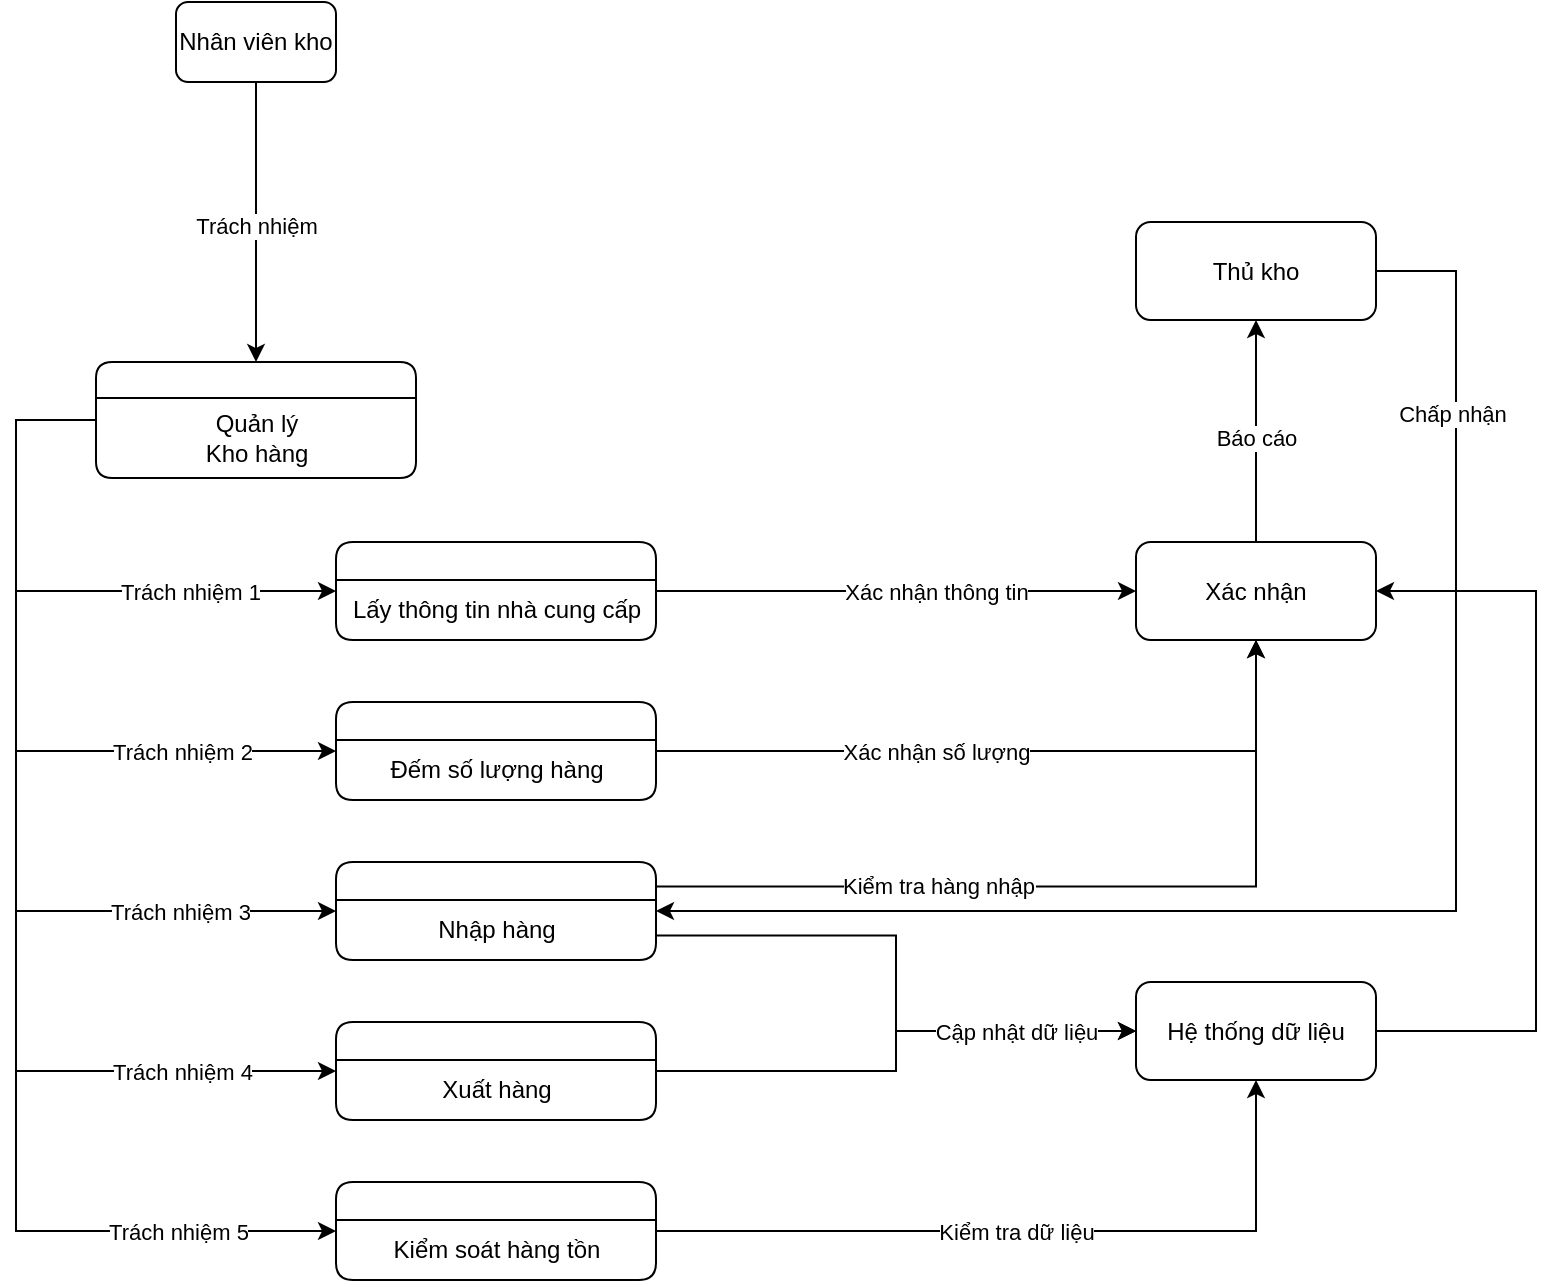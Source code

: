 <mxfile version="20.5.2" type="github"><diagram id="8IbSospsyq2V__UgKZP8" name="Page-1"><mxGraphModel dx="1422" dy="734" grid="1" gridSize="10" guides="1" tooltips="1" connect="1" arrows="1" fold="1" page="1" pageScale="1" pageWidth="850" pageHeight="1100" math="0" shadow="0"><root><mxCell id="0"/><mxCell id="1" parent="0"/><mxCell id="l_cPsda_slowRzZ6aufG-112" style="edgeStyle=elbowEdgeStyle;rounded=0;orthogonalLoop=1;jettySize=auto;html=1;entryX=0.5;entryY=0;entryDx=0;entryDy=0;labelBorderColor=none;" edge="1" parent="1" source="l_cPsda_slowRzZ6aufG-55" target="l_cPsda_slowRzZ6aufG-86"><mxGeometry relative="1" as="geometry"/></mxCell><mxCell id="l_cPsda_slowRzZ6aufG-137" value="Trách nhiệm" style="edgeLabel;html=1;align=center;verticalAlign=middle;resizable=0;points=[];" vertex="1" connectable="0" parent="l_cPsda_slowRzZ6aufG-112"><mxGeometry x="-0.111" relative="1" as="geometry"><mxPoint y="10" as="offset"/></mxGeometry></mxCell><mxCell id="l_cPsda_slowRzZ6aufG-55" value="Nhân viên kho" style="rounded=1;whiteSpace=wrap;html=1;fillStyle=hatch;" vertex="1" parent="1"><mxGeometry x="160" y="120" width="80" height="40" as="geometry"/></mxCell><mxCell id="l_cPsda_slowRzZ6aufG-105" style="edgeStyle=elbowEdgeStyle;rounded=0;orthogonalLoop=1;jettySize=auto;html=1;labelBorderColor=none;exitX=0;exitY=0.5;exitDx=0;exitDy=0;entryX=0;entryY=0.5;entryDx=0;entryDy=0;" edge="1" parent="1" source="l_cPsda_slowRzZ6aufG-86" target="l_cPsda_slowRzZ6aufG-103"><mxGeometry relative="1" as="geometry"><Array as="points"><mxPoint x="80" y="475"/><mxPoint x="91" y="390"/></Array></mxGeometry></mxCell><mxCell id="l_cPsda_slowRzZ6aufG-109" value="Trách nhiệm 1" style="edgeLabel;html=1;align=center;verticalAlign=middle;resizable=0;points=[];" vertex="1" connectable="0" parent="l_cPsda_slowRzZ6aufG-105"><mxGeometry x="0.143" y="3" relative="1" as="geometry"><mxPoint x="49" y="3" as="offset"/></mxGeometry></mxCell><mxCell id="l_cPsda_slowRzZ6aufG-86" value="" style="swimlane;fontStyle=0;childLayout=stackLayout;horizontal=1;startSize=18;horizontalStack=0;resizeParent=1;resizeParentMax=0;resizeLast=0;collapsible=1;marginBottom=0;whiteSpace=wrap;html=1;rounded=1;fillStyle=hatch;" vertex="1" parent="1"><mxGeometry x="120" y="300" width="160" height="58" as="geometry"/></mxCell><mxCell id="l_cPsda_slowRzZ6aufG-87" value="&lt;div&gt;Quản lý &lt;br&gt;&lt;/div&gt;&lt;div&gt;Kho hàng&lt;/div&gt;" style="text;html=1;align=center;verticalAlign=middle;resizable=0;points=[];autosize=1;strokeColor=none;fillColor=none;" vertex="1" parent="l_cPsda_slowRzZ6aufG-86"><mxGeometry y="18" width="160" height="40" as="geometry"/></mxCell><mxCell id="l_cPsda_slowRzZ6aufG-156" style="edgeStyle=elbowEdgeStyle;rounded=0;orthogonalLoop=1;jettySize=auto;html=1;entryX=0;entryY=0.5;entryDx=0;entryDy=0;labelBorderColor=none;" edge="1" parent="1" source="l_cPsda_slowRzZ6aufG-103" target="l_cPsda_slowRzZ6aufG-151"><mxGeometry relative="1" as="geometry"/></mxCell><mxCell id="l_cPsda_slowRzZ6aufG-160" value="Xác nhận thông tin" style="edgeLabel;html=1;align=center;verticalAlign=middle;resizable=0;points=[];" vertex="1" connectable="0" parent="l_cPsda_slowRzZ6aufG-156"><mxGeometry x="0.167" relative="1" as="geometry"><mxPoint as="offset"/></mxGeometry></mxCell><mxCell id="l_cPsda_slowRzZ6aufG-103" value="" style="swimlane;fontStyle=0;childLayout=stackLayout;horizontal=1;startSize=19;horizontalStack=0;resizeParent=1;resizeParentMax=0;resizeLast=0;collapsible=1;marginBottom=0;whiteSpace=wrap;html=1;rounded=1;fillStyle=hatch;" vertex="1" parent="1"><mxGeometry x="240" y="390" width="160" height="49" as="geometry"/></mxCell><mxCell id="l_cPsda_slowRzZ6aufG-192" style="edgeStyle=none;rounded=0;orthogonalLoop=1;jettySize=auto;html=1;labelBorderColor=none;" edge="1" parent="l_cPsda_slowRzZ6aufG-103" source="l_cPsda_slowRzZ6aufG-104" target="l_cPsda_slowRzZ6aufG-103"><mxGeometry relative="1" as="geometry"/></mxCell><mxCell id="l_cPsda_slowRzZ6aufG-104" value="&lt;div&gt;Lấy thông tin nhà cung cấp&lt;br&gt;&lt;/div&gt;" style="text;html=1;align=center;verticalAlign=middle;resizable=0;points=[];autosize=1;strokeColor=none;fillColor=none;" vertex="1" parent="l_cPsda_slowRzZ6aufG-103"><mxGeometry y="19" width="160" height="30" as="geometry"/></mxCell><mxCell id="l_cPsda_slowRzZ6aufG-163" style="edgeStyle=orthogonalEdgeStyle;rounded=0;orthogonalLoop=1;jettySize=auto;html=1;entryX=0.5;entryY=1;entryDx=0;entryDy=0;labelBorderColor=none;" edge="1" parent="1" source="l_cPsda_slowRzZ6aufG-114" target="l_cPsda_slowRzZ6aufG-151"><mxGeometry relative="1" as="geometry"/></mxCell><mxCell id="l_cPsda_slowRzZ6aufG-164" value="Xác nhận số lượng" style="edgeLabel;html=1;align=center;verticalAlign=middle;resizable=0;points=[];" vertex="1" connectable="0" parent="l_cPsda_slowRzZ6aufG-163"><mxGeometry x="-0.44" y="1" relative="1" as="geometry"><mxPoint x="40" y="1" as="offset"/></mxGeometry></mxCell><mxCell id="l_cPsda_slowRzZ6aufG-114" value="" style="swimlane;fontStyle=0;childLayout=stackLayout;horizontal=1;startSize=19;horizontalStack=0;resizeParent=1;resizeParentMax=0;resizeLast=0;collapsible=1;marginBottom=0;whiteSpace=wrap;html=1;rounded=1;fillStyle=hatch;" vertex="1" parent="1"><mxGeometry x="240" y="470.0" width="160" height="49" as="geometry"/></mxCell><mxCell id="l_cPsda_slowRzZ6aufG-115" value="&lt;div&gt;Đếm số lượng hàng&lt;br&gt;&lt;/div&gt;" style="text;html=1;align=center;verticalAlign=middle;resizable=0;points=[];autosize=1;strokeColor=none;fillColor=none;" vertex="1" parent="l_cPsda_slowRzZ6aufG-114"><mxGeometry y="19" width="160" height="30" as="geometry"/></mxCell><mxCell id="l_cPsda_slowRzZ6aufG-173" style="edgeStyle=orthogonalEdgeStyle;rounded=0;orthogonalLoop=1;jettySize=auto;html=1;entryX=0.5;entryY=1;entryDx=0;entryDy=0;labelBorderColor=none;exitX=1;exitY=0.25;exitDx=0;exitDy=0;" edge="1" parent="1" source="l_cPsda_slowRzZ6aufG-127" target="l_cPsda_slowRzZ6aufG-151"><mxGeometry relative="1" as="geometry"/></mxCell><mxCell id="l_cPsda_slowRzZ6aufG-174" value="Kiểm tra hàng nhập" style="edgeLabel;html=1;align=center;verticalAlign=middle;resizable=0;points=[];" vertex="1" connectable="0" parent="l_cPsda_slowRzZ6aufG-173"><mxGeometry x="-0.306" y="1" relative="1" as="geometry"><mxPoint x="-6" as="offset"/></mxGeometry></mxCell><mxCell id="l_cPsda_slowRzZ6aufG-193" style="edgeStyle=orthogonalEdgeStyle;rounded=0;orthogonalLoop=1;jettySize=auto;html=1;entryX=0;entryY=0.5;entryDx=0;entryDy=0;labelBorderColor=none;exitX=1;exitY=0.75;exitDx=0;exitDy=0;" edge="1" parent="1" source="l_cPsda_slowRzZ6aufG-127" target="l_cPsda_slowRzZ6aufG-150"><mxGeometry relative="1" as="geometry"><mxPoint x="430" y="590" as="sourcePoint"/></mxGeometry></mxCell><mxCell id="l_cPsda_slowRzZ6aufG-127" value="" style="swimlane;fontStyle=0;childLayout=stackLayout;horizontal=1;startSize=19;horizontalStack=0;resizeParent=1;resizeParentMax=0;resizeLast=0;collapsible=1;marginBottom=0;whiteSpace=wrap;html=1;rounded=1;fillStyle=hatch;" vertex="1" parent="1"><mxGeometry x="240" y="550" width="160" height="49" as="geometry"/></mxCell><mxCell id="l_cPsda_slowRzZ6aufG-128" value="Nhập hàng" style="text;html=1;align=center;verticalAlign=middle;resizable=0;points=[];autosize=1;strokeColor=none;fillColor=none;" vertex="1" parent="l_cPsda_slowRzZ6aufG-127"><mxGeometry y="19" width="160" height="30" as="geometry"/></mxCell><mxCell id="l_cPsda_slowRzZ6aufG-194" style="edgeStyle=orthogonalEdgeStyle;rounded=0;orthogonalLoop=1;jettySize=auto;html=1;entryX=0;entryY=0.5;entryDx=0;entryDy=0;labelBorderColor=none;" edge="1" parent="1" source="l_cPsda_slowRzZ6aufG-129" target="l_cPsda_slowRzZ6aufG-150"><mxGeometry relative="1" as="geometry"/></mxCell><mxCell id="l_cPsda_slowRzZ6aufG-195" value="Cập nhật dữ liệu" style="edgeLabel;html=1;align=center;verticalAlign=middle;resizable=0;points=[];" vertex="1" connectable="0" parent="l_cPsda_slowRzZ6aufG-194"><mxGeometry x="0.212" y="-3" relative="1" as="geometry"><mxPoint x="42" y="-3" as="offset"/></mxGeometry></mxCell><mxCell id="l_cPsda_slowRzZ6aufG-129" value="" style="swimlane;fontStyle=0;childLayout=stackLayout;horizontal=1;startSize=19;horizontalStack=0;resizeParent=1;resizeParentMax=0;resizeLast=0;collapsible=1;marginBottom=0;whiteSpace=wrap;html=1;rounded=1;fillStyle=hatch;" vertex="1" parent="1"><mxGeometry x="240" y="630" width="160" height="49" as="geometry"/></mxCell><mxCell id="l_cPsda_slowRzZ6aufG-130" value="Xuất hàng" style="text;html=1;align=center;verticalAlign=middle;resizable=0;points=[];autosize=1;strokeColor=none;fillColor=none;" vertex="1" parent="l_cPsda_slowRzZ6aufG-129"><mxGeometry y="19" width="160" height="30" as="geometry"/></mxCell><mxCell id="l_cPsda_slowRzZ6aufG-206" style="edgeStyle=orthogonalEdgeStyle;rounded=0;orthogonalLoop=1;jettySize=auto;html=1;entryX=0.5;entryY=1;entryDx=0;entryDy=0;labelBorderColor=none;" edge="1" parent="1" source="l_cPsda_slowRzZ6aufG-131" target="l_cPsda_slowRzZ6aufG-150"><mxGeometry relative="1" as="geometry"/></mxCell><mxCell id="l_cPsda_slowRzZ6aufG-207" value="Kiểm tra dữ liệu" style="edgeLabel;html=1;align=center;verticalAlign=middle;resizable=0;points=[];" vertex="1" connectable="0" parent="l_cPsda_slowRzZ6aufG-206"><mxGeometry x="-0.435" y="-1" relative="1" as="geometry"><mxPoint x="74" y="-1" as="offset"/></mxGeometry></mxCell><mxCell id="l_cPsda_slowRzZ6aufG-131" value="" style="swimlane;fontStyle=0;childLayout=stackLayout;horizontal=1;startSize=19;horizontalStack=0;resizeParent=1;resizeParentMax=0;resizeLast=0;collapsible=1;marginBottom=0;whiteSpace=wrap;html=1;rounded=1;fillStyle=hatch;" vertex="1" parent="1"><mxGeometry x="240" y="710" width="160" height="49" as="geometry"/></mxCell><mxCell id="l_cPsda_slowRzZ6aufG-132" value="&lt;div&gt;Kiểm soát hàng tồn&lt;br&gt;&lt;/div&gt;" style="text;html=1;align=center;verticalAlign=middle;resizable=0;points=[];autosize=1;strokeColor=none;fillColor=none;" vertex="1" parent="l_cPsda_slowRzZ6aufG-131"><mxGeometry y="19" width="160" height="30" as="geometry"/></mxCell><mxCell id="l_cPsda_slowRzZ6aufG-133" style="edgeStyle=elbowEdgeStyle;rounded=0;orthogonalLoop=1;jettySize=auto;html=1;labelBorderColor=none;entryX=0;entryY=0.5;entryDx=0;entryDy=0;exitX=0;exitY=0.5;exitDx=0;exitDy=0;" edge="1" parent="1" source="l_cPsda_slowRzZ6aufG-86" target="l_cPsda_slowRzZ6aufG-114"><mxGeometry relative="1" as="geometry"><Array as="points"><mxPoint x="80" y="490"/><mxPoint x="70" y="450"/><mxPoint x="91" y="440"/><mxPoint x="331" y="390"/></Array></mxGeometry></mxCell><mxCell id="l_cPsda_slowRzZ6aufG-138" value="Trách nhiệm 2" style="edgeLabel;html=1;align=center;verticalAlign=middle;resizable=0;points=[];" vertex="1" connectable="0" parent="l_cPsda_slowRzZ6aufG-133"><mxGeometry x="0.588" y="-2" relative="1" as="geometry"><mxPoint x="-2" y="-2" as="offset"/></mxGeometry></mxCell><mxCell id="l_cPsda_slowRzZ6aufG-134" style="edgeStyle=elbowEdgeStyle;rounded=0;orthogonalLoop=1;jettySize=auto;html=1;labelBorderColor=none;entryX=0;entryY=0.5;entryDx=0;entryDy=0;exitX=0;exitY=0.5;exitDx=0;exitDy=0;" edge="1" parent="1" source="l_cPsda_slowRzZ6aufG-86" target="l_cPsda_slowRzZ6aufG-127"><mxGeometry relative="1" as="geometry"><Array as="points"><mxPoint x="80" y="460"/><mxPoint x="91" y="420"/><mxPoint x="331" y="390"/></Array></mxGeometry></mxCell><mxCell id="l_cPsda_slowRzZ6aufG-142" value="Trách nhiệm 3" style="edgeLabel;html=1;align=center;verticalAlign=middle;resizable=0;points=[];" vertex="1" connectable="0" parent="l_cPsda_slowRzZ6aufG-134"><mxGeometry x="0.673" y="-2" relative="1" as="geometry"><mxPoint x="-5" y="-2" as="offset"/></mxGeometry></mxCell><mxCell id="l_cPsda_slowRzZ6aufG-135" style="edgeStyle=elbowEdgeStyle;rounded=0;orthogonalLoop=1;jettySize=auto;html=1;entryX=0;entryY=0.5;entryDx=0;entryDy=0;labelBorderColor=none;exitX=0;exitY=0.5;exitDx=0;exitDy=0;" edge="1" parent="1" source="l_cPsda_slowRzZ6aufG-86" target="l_cPsda_slowRzZ6aufG-129"><mxGeometry relative="1" as="geometry"><mxPoint x="381" y="320" as="sourcePoint"/><Array as="points"><mxPoint x="80" y="460"/><mxPoint x="91" y="550"/><mxPoint x="331" y="380"/></Array></mxGeometry></mxCell><mxCell id="l_cPsda_slowRzZ6aufG-184" value="Trách nhiệm 4" style="edgeLabel;html=1;align=center;verticalAlign=middle;resizable=0;points=[];" vertex="1" connectable="0" parent="l_cPsda_slowRzZ6aufG-135"><mxGeometry x="0.706" y="-2" relative="1" as="geometry"><mxPoint y="-2" as="offset"/></mxGeometry></mxCell><mxCell id="l_cPsda_slowRzZ6aufG-136" style="edgeStyle=elbowEdgeStyle;rounded=0;orthogonalLoop=1;jettySize=auto;html=1;labelBorderColor=none;entryX=0;entryY=0.5;entryDx=0;entryDy=0;exitX=0;exitY=0.5;exitDx=0;exitDy=0;" edge="1" parent="1" source="l_cPsda_slowRzZ6aufG-86" target="l_cPsda_slowRzZ6aufG-131"><mxGeometry relative="1" as="geometry"><mxPoint x="501" y="720" as="targetPoint"/><Array as="points"><mxPoint x="80" y="390"/><mxPoint x="91" y="440"/><mxPoint x="331" y="390"/></Array></mxGeometry></mxCell><mxCell id="l_cPsda_slowRzZ6aufG-143" value="Trách nhiệm 5" style="edgeLabel;html=1;align=center;verticalAlign=middle;resizable=0;points=[];" vertex="1" connectable="0" parent="l_cPsda_slowRzZ6aufG-136"><mxGeometry x="0.789" y="-2" relative="1" as="geometry"><mxPoint x="-15" y="-2" as="offset"/></mxGeometry></mxCell><mxCell id="l_cPsda_slowRzZ6aufG-208" style="edgeStyle=orthogonalEdgeStyle;rounded=0;orthogonalLoop=1;jettySize=auto;html=1;entryX=1;entryY=0.5;entryDx=0;entryDy=0;labelBorderColor=none;exitX=1;exitY=0.5;exitDx=0;exitDy=0;" edge="1" parent="1" source="l_cPsda_slowRzZ6aufG-150" target="l_cPsda_slowRzZ6aufG-151"><mxGeometry relative="1" as="geometry"><Array as="points"><mxPoint x="840" y="635"/><mxPoint x="840" y="415"/></Array></mxGeometry></mxCell><mxCell id="l_cPsda_slowRzZ6aufG-150" value="Hệ thống dữ liệu" style="rounded=1;whiteSpace=wrap;html=1;fillStyle=hatch;" vertex="1" parent="1"><mxGeometry x="640" y="610" width="120" height="49" as="geometry"/></mxCell><mxCell id="l_cPsda_slowRzZ6aufG-197" style="edgeStyle=orthogonalEdgeStyle;rounded=0;orthogonalLoop=1;jettySize=auto;html=1;entryX=0.5;entryY=1;entryDx=0;entryDy=0;labelBorderColor=none;exitX=0.5;exitY=0;exitDx=0;exitDy=0;" edge="1" parent="1" source="l_cPsda_slowRzZ6aufG-151" target="l_cPsda_slowRzZ6aufG-196"><mxGeometry relative="1" as="geometry"/></mxCell><mxCell id="l_cPsda_slowRzZ6aufG-198" value="Báo cáo" style="edgeLabel;html=1;align=center;verticalAlign=middle;resizable=0;points=[];" vertex="1" connectable="0" parent="l_cPsda_slowRzZ6aufG-197"><mxGeometry x="0.261" y="2" relative="1" as="geometry"><mxPoint x="2" y="18" as="offset"/></mxGeometry></mxCell><mxCell id="l_cPsda_slowRzZ6aufG-151" value="Xác nhận" style="rounded=1;whiteSpace=wrap;html=1;fillStyle=hatch;" vertex="1" parent="1"><mxGeometry x="640" y="390" width="120" height="49" as="geometry"/></mxCell><mxCell id="l_cPsda_slowRzZ6aufG-200" style="edgeStyle=orthogonalEdgeStyle;rounded=0;orthogonalLoop=1;jettySize=auto;html=1;entryX=1;entryY=0.5;entryDx=0;entryDy=0;labelBorderColor=none;exitX=1;exitY=0.5;exitDx=0;exitDy=0;" edge="1" parent="1" source="l_cPsda_slowRzZ6aufG-196" target="l_cPsda_slowRzZ6aufG-127"><mxGeometry relative="1" as="geometry"><mxPoint x="800" y="290" as="sourcePoint"/><Array as="points"><mxPoint x="800" y="255"/><mxPoint x="800" y="575"/></Array></mxGeometry></mxCell><mxCell id="l_cPsda_slowRzZ6aufG-201" value="Chấp nhận" style="edgeLabel;html=1;align=center;verticalAlign=middle;resizable=0;points=[];" vertex="1" connectable="0" parent="l_cPsda_slowRzZ6aufG-200"><mxGeometry x="-0.654" y="-2" relative="1" as="geometry"><mxPoint y="-20" as="offset"/></mxGeometry></mxCell><mxCell id="l_cPsda_slowRzZ6aufG-196" value="Thủ kho" style="rounded=1;whiteSpace=wrap;html=1;fillStyle=hatch;" vertex="1" parent="1"><mxGeometry x="640" y="230" width="120" height="49" as="geometry"/></mxCell></root></mxGraphModel></diagram></mxfile>